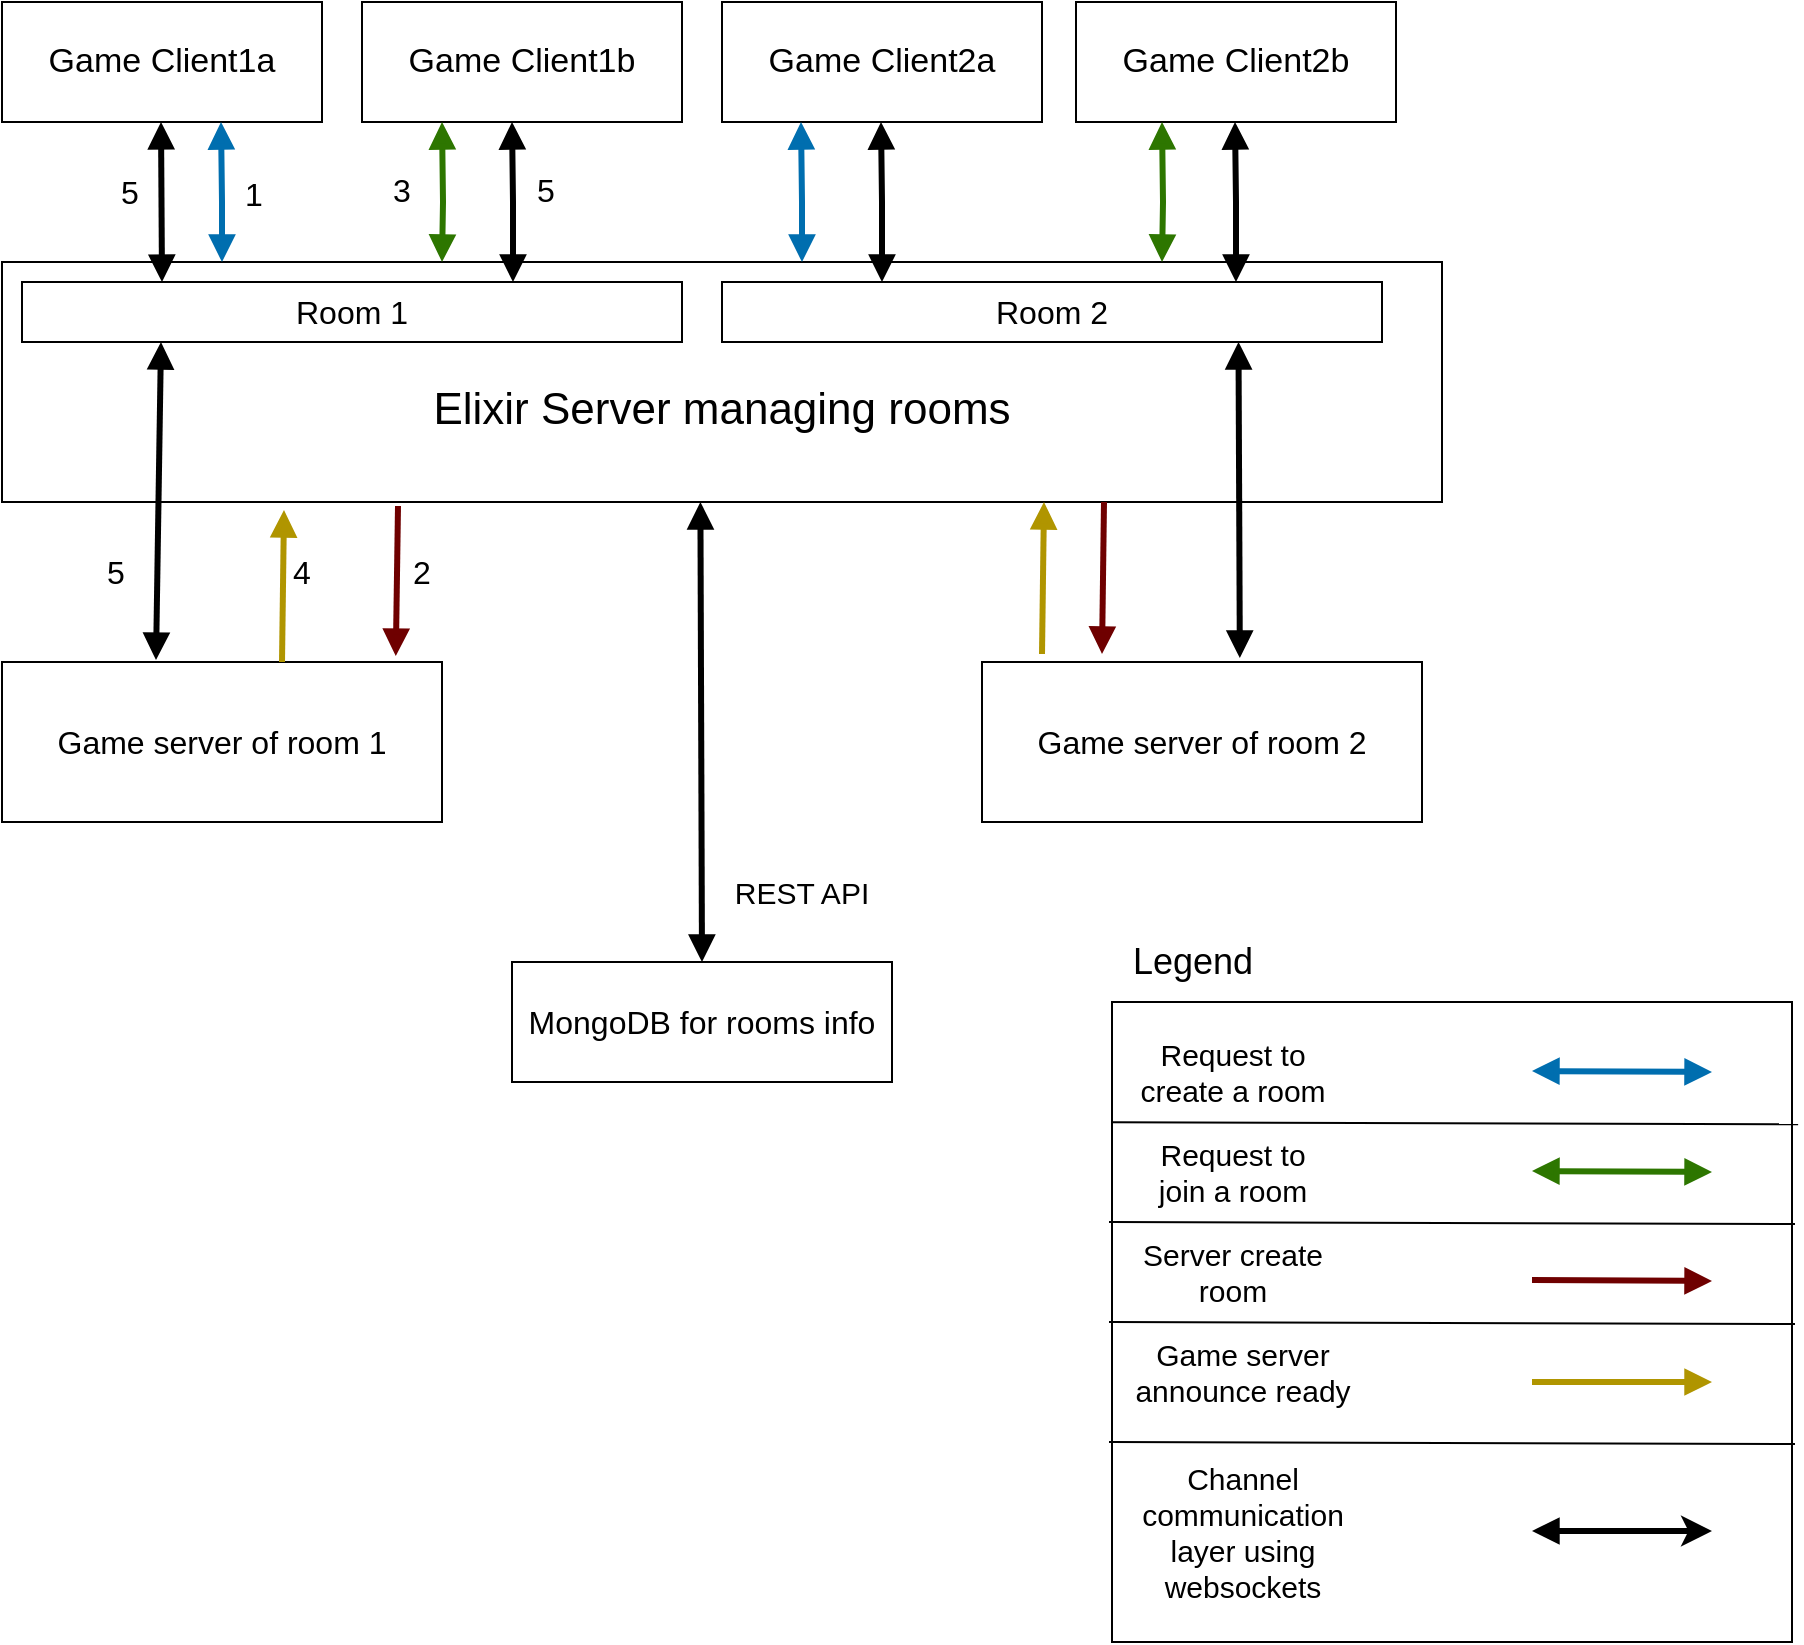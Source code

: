 <mxfile version="24.2.5" type="device">
  <diagram name="Page-1" id="nMGUHBELGOQDXZnu2VOY">
    <mxGraphModel dx="1231" dy="838" grid="1" gridSize="10" guides="1" tooltips="1" connect="1" arrows="1" fold="1" page="1" pageScale="1" pageWidth="827" pageHeight="1169" math="0" shadow="0">
      <root>
        <mxCell id="0" />
        <mxCell id="1" parent="0" />
        <mxCell id="WCXcVgoy00Kf8BLdcuC8-35" value="" style="rounded=0;whiteSpace=wrap;html=1;fillColor=none;" vertex="1" parent="1">
          <mxGeometry x="615" y="640" width="340" height="320" as="geometry" />
        </mxCell>
        <mxCell id="WCXcVgoy00Kf8BLdcuC8-1" value="&lt;span style=&quot;font-size: 17px;&quot;&gt;Game Client1a&lt;/span&gt;" style="rounded=0;whiteSpace=wrap;html=1;" vertex="1" parent="1">
          <mxGeometry x="60" y="140" width="160" height="60" as="geometry" />
        </mxCell>
        <mxCell id="WCXcVgoy00Kf8BLdcuC8-2" value="&lt;span style=&quot;font-size: 17px;&quot;&gt;Game&amp;nbsp;&lt;/span&gt;&lt;span style=&quot;font-size: 17px;&quot;&gt;Client1b&lt;/span&gt;" style="rounded=0;whiteSpace=wrap;html=1;" vertex="1" parent="1">
          <mxGeometry x="240" y="140" width="160" height="60" as="geometry" />
        </mxCell>
        <mxCell id="WCXcVgoy00Kf8BLdcuC8-3" value="&lt;span style=&quot;font-size: 17px;&quot;&gt;Game&amp;nbsp;&lt;/span&gt;&lt;span style=&quot;font-size: 17px;&quot;&gt;Client2a&lt;/span&gt;" style="rounded=0;whiteSpace=wrap;html=1;" vertex="1" parent="1">
          <mxGeometry x="420" y="140" width="160" height="60" as="geometry" />
        </mxCell>
        <mxCell id="WCXcVgoy00Kf8BLdcuC8-4" value="&lt;span style=&quot;font-size: 17px;&quot;&gt;Game&amp;nbsp;&lt;/span&gt;&lt;span style=&quot;font-size: 17px;&quot;&gt;Client2b&lt;/span&gt;" style="rounded=0;whiteSpace=wrap;html=1;" vertex="1" parent="1">
          <mxGeometry x="597" y="140" width="160" height="60" as="geometry" />
        </mxCell>
        <mxCell id="WCXcVgoy00Kf8BLdcuC8-5" value="&lt;font style=&quot;font-size: 22px;&quot;&gt;&lt;br&gt;Elixir Server managing rooms&lt;/font&gt;" style="rounded=0;whiteSpace=wrap;html=1;" vertex="1" parent="1">
          <mxGeometry x="60" y="270" width="720" height="120" as="geometry" />
        </mxCell>
        <mxCell id="WCXcVgoy00Kf8BLdcuC8-6" value="&lt;span style=&quot;font-size: 16px;&quot;&gt;Room 1&lt;/span&gt;" style="rounded=0;whiteSpace=wrap;html=1;" vertex="1" parent="1">
          <mxGeometry x="70" y="280" width="330" height="30" as="geometry" />
        </mxCell>
        <mxCell id="WCXcVgoy00Kf8BLdcuC8-7" value="&lt;span style=&quot;font-size: 16px;&quot;&gt;Room 2&lt;/span&gt;" style="rounded=0;whiteSpace=wrap;html=1;" vertex="1" parent="1">
          <mxGeometry x="420" y="280" width="330" height="30" as="geometry" />
        </mxCell>
        <mxCell id="WCXcVgoy00Kf8BLdcuC8-8" value="&lt;font style=&quot;font-size: 16px;&quot;&gt;MongoDB for rooms info&lt;/font&gt;" style="rounded=0;whiteSpace=wrap;html=1;" vertex="1" parent="1">
          <mxGeometry x="315" y="620" width="190" height="60" as="geometry" />
        </mxCell>
        <mxCell id="WCXcVgoy00Kf8BLdcuC8-9" value="" style="endArrow=block;html=1;rounded=0;entryX=0.485;entryY=1;entryDx=0;entryDy=0;exitX=0.5;exitY=0;exitDx=0;exitDy=0;strokeWidth=3;startArrow=block;startFill=1;endFill=1;entryPerimeter=0;" edge="1" parent="1" source="WCXcVgoy00Kf8BLdcuC8-8" target="WCXcVgoy00Kf8BLdcuC8-5">
          <mxGeometry width="50" height="50" relative="1" as="geometry">
            <mxPoint x="390" y="440" as="sourcePoint" />
            <mxPoint x="440" y="390" as="targetPoint" />
          </mxGeometry>
        </mxCell>
        <mxCell id="WCXcVgoy00Kf8BLdcuC8-10" value="" style="endArrow=block;html=1;rounded=0;entryX=0.5;entryY=1;entryDx=0;entryDy=0;strokeWidth=3;startArrow=block;startFill=1;endFill=1;" edge="1" parent="1">
          <mxGeometry width="50" height="50" relative="1" as="geometry">
            <mxPoint x="140" y="280" as="sourcePoint" />
            <mxPoint x="139.5" y="200" as="targetPoint" />
          </mxGeometry>
        </mxCell>
        <mxCell id="WCXcVgoy00Kf8BLdcuC8-11" value="" style="endArrow=block;html=1;rounded=0;entryX=0.5;entryY=1;entryDx=0;entryDy=0;strokeWidth=3;startArrow=block;startFill=1;endFill=1;" edge="1" parent="1">
          <mxGeometry width="50" height="50" relative="1" as="geometry">
            <mxPoint x="315.5" y="280" as="sourcePoint" />
            <mxPoint x="315" y="200" as="targetPoint" />
            <Array as="points">
              <mxPoint x="315.5" y="240" />
            </Array>
          </mxGeometry>
        </mxCell>
        <mxCell id="WCXcVgoy00Kf8BLdcuC8-12" value="" style="endArrow=block;html=1;rounded=0;entryX=0.5;entryY=1;entryDx=0;entryDy=0;strokeWidth=3;startArrow=block;startFill=1;endFill=1;" edge="1" parent="1">
          <mxGeometry width="50" height="50" relative="1" as="geometry">
            <mxPoint x="500" y="280" as="sourcePoint" />
            <mxPoint x="499.5" y="200" as="targetPoint" />
            <Array as="points">
              <mxPoint x="500" y="240" />
            </Array>
          </mxGeometry>
        </mxCell>
        <mxCell id="WCXcVgoy00Kf8BLdcuC8-13" value="" style="endArrow=block;html=1;rounded=0;entryX=0.5;entryY=1;entryDx=0;entryDy=0;strokeWidth=3;startArrow=block;startFill=1;endFill=1;" edge="1" parent="1">
          <mxGeometry width="50" height="50" relative="1" as="geometry">
            <mxPoint x="677" y="280" as="sourcePoint" />
            <mxPoint x="676.5" y="200" as="targetPoint" />
            <Array as="points">
              <mxPoint x="677" y="240" />
            </Array>
          </mxGeometry>
        </mxCell>
        <mxCell id="WCXcVgoy00Kf8BLdcuC8-15" value="&lt;font style=&quot;font-size: 15px;&quot;&gt;REST API&lt;/font&gt;" style="text;html=1;align=center;verticalAlign=middle;whiteSpace=wrap;rounded=0;" vertex="1" parent="1">
          <mxGeometry x="420" y="560" width="80" height="50" as="geometry" />
        </mxCell>
        <mxCell id="WCXcVgoy00Kf8BLdcuC8-16" value="&lt;font style=&quot;font-size: 16px;&quot;&gt;Game server of room 1&lt;/font&gt;" style="rounded=0;whiteSpace=wrap;html=1;" vertex="1" parent="1">
          <mxGeometry x="60" y="470" width="220" height="80" as="geometry" />
        </mxCell>
        <mxCell id="WCXcVgoy00Kf8BLdcuC8-17" value="&lt;font style=&quot;font-size: 16px;&quot;&gt;Game server of room 2&lt;/font&gt;" style="rounded=0;whiteSpace=wrap;html=1;" vertex="1" parent="1">
          <mxGeometry x="550" y="470" width="220" height="80" as="geometry" />
        </mxCell>
        <mxCell id="WCXcVgoy00Kf8BLdcuC8-18" value="" style="endArrow=block;html=1;rounded=0;entryX=0.5;entryY=1;entryDx=0;entryDy=0;strokeWidth=3;startArrow=block;startFill=1;endFill=1;exitX=0.35;exitY=-0.012;exitDx=0;exitDy=0;exitPerimeter=0;" edge="1" parent="1" source="WCXcVgoy00Kf8BLdcuC8-16">
          <mxGeometry width="50" height="50" relative="1" as="geometry">
            <mxPoint x="140" y="390" as="sourcePoint" />
            <mxPoint x="139.5" y="310" as="targetPoint" />
            <Array as="points" />
          </mxGeometry>
        </mxCell>
        <mxCell id="WCXcVgoy00Kf8BLdcuC8-19" value="" style="endArrow=block;html=1;rounded=0;entryX=0.5;entryY=1;entryDx=0;entryDy=0;strokeWidth=3;startArrow=block;startFill=1;endFill=1;exitX=0.586;exitY=-0.025;exitDx=0;exitDy=0;exitPerimeter=0;" edge="1" parent="1" source="WCXcVgoy00Kf8BLdcuC8-17">
          <mxGeometry width="50" height="50" relative="1" as="geometry">
            <mxPoint x="675.75" y="439" as="sourcePoint" />
            <mxPoint x="678.25" y="310" as="targetPoint" />
            <Array as="points" />
          </mxGeometry>
        </mxCell>
        <mxCell id="WCXcVgoy00Kf8BLdcuC8-24" value="" style="endArrow=block;html=1;rounded=0;entryX=0.5;entryY=1;entryDx=0;entryDy=0;strokeWidth=3;startArrow=block;startFill=1;endFill=1;fillColor=#1ba1e2;strokeColor=#006EAF;" edge="1" parent="1">
          <mxGeometry width="50" height="50" relative="1" as="geometry">
            <mxPoint x="170" y="270" as="sourcePoint" />
            <mxPoint x="169.5" y="200" as="targetPoint" />
            <Array as="points">
              <mxPoint x="170" y="240" />
            </Array>
          </mxGeometry>
        </mxCell>
        <mxCell id="WCXcVgoy00Kf8BLdcuC8-26" value="&lt;span style=&quot;font-size: 15px;&quot;&gt;Request to&lt;/span&gt;&lt;br style=&quot;font-size: 15px;&quot;&gt;&lt;span style=&quot;font-size: 15px;&quot;&gt;create a room&lt;/span&gt;" style="text;html=1;align=center;verticalAlign=middle;resizable=0;points=[];autosize=1;strokeColor=none;fillColor=none;" vertex="1" parent="1">
          <mxGeometry x="615" y="650" width="120" height="50" as="geometry" />
        </mxCell>
        <mxCell id="WCXcVgoy00Kf8BLdcuC8-28" value="" style="endArrow=block;html=1;rounded=0;entryX=0.5;entryY=1;entryDx=0;entryDy=0;strokeWidth=3;startArrow=block;startFill=1;endFill=1;fillColor=#60a917;strokeColor=#2D7600;" edge="1" parent="1">
          <mxGeometry width="50" height="50" relative="1" as="geometry">
            <mxPoint x="280" y="270" as="sourcePoint" />
            <mxPoint x="280" y="200" as="targetPoint" />
            <Array as="points">
              <mxPoint x="280.5" y="240" />
            </Array>
          </mxGeometry>
        </mxCell>
        <mxCell id="WCXcVgoy00Kf8BLdcuC8-30" value="&lt;span style=&quot;font-size: 15px;&quot;&gt;Request to&lt;/span&gt;&lt;br style=&quot;font-size: 15px;&quot;&gt;&lt;span style=&quot;font-size: 15px;&quot;&gt;join a room&lt;/span&gt;" style="text;html=1;align=center;verticalAlign=middle;resizable=0;points=[];autosize=1;strokeColor=none;fillColor=none;" vertex="1" parent="1">
          <mxGeometry x="625" y="700" width="100" height="50" as="geometry" />
        </mxCell>
        <mxCell id="WCXcVgoy00Kf8BLdcuC8-31" value="" style="endArrow=block;html=1;rounded=0;strokeWidth=3;startArrow=block;startFill=1;endFill=1;fillColor=#60a917;strokeColor=#2D7600;" edge="1" parent="1">
          <mxGeometry width="50" height="50" relative="1" as="geometry">
            <mxPoint x="825" y="724.5" as="sourcePoint" />
            <mxPoint x="915" y="725" as="targetPoint" />
            <Array as="points" />
          </mxGeometry>
        </mxCell>
        <mxCell id="WCXcVgoy00Kf8BLdcuC8-32" value="&lt;span style=&quot;font-size: 15px; text-wrap: wrap;&quot;&gt;Channel communication &lt;br&gt;layer using websockets&lt;/span&gt;" style="text;html=1;align=center;verticalAlign=middle;resizable=0;points=[];autosize=1;strokeColor=none;fillColor=none;" vertex="1" parent="1">
          <mxGeometry x="590" y="880" width="180" height="50" as="geometry" />
        </mxCell>
        <mxCell id="WCXcVgoy00Kf8BLdcuC8-33" value="" style="endArrow=block;html=1;rounded=0;strokeWidth=3;startArrow=none;startFill=0;endFill=1;fillColor=#a20025;strokeColor=#6F0000;" edge="1" parent="1">
          <mxGeometry width="50" height="50" relative="1" as="geometry">
            <mxPoint x="825" y="779" as="sourcePoint" />
            <mxPoint x="915" y="779.5" as="targetPoint" />
            <Array as="points" />
          </mxGeometry>
        </mxCell>
        <mxCell id="WCXcVgoy00Kf8BLdcuC8-34" value="&lt;font style=&quot;font-size: 18px;&quot;&gt;Legend&lt;/font&gt;" style="text;html=1;align=center;verticalAlign=middle;resizable=0;points=[];autosize=1;strokeColor=none;fillColor=none;" vertex="1" parent="1">
          <mxGeometry x="615" y="600" width="80" height="40" as="geometry" />
        </mxCell>
        <mxCell id="WCXcVgoy00Kf8BLdcuC8-37" value="" style="endArrow=block;html=1;rounded=0;strokeWidth=3;startArrow=block;startFill=1;endFill=1;fillColor=#1ba1e2;strokeColor=#006EAF;" edge="1" parent="1">
          <mxGeometry width="50" height="50" relative="1" as="geometry">
            <mxPoint x="825" y="674.5" as="sourcePoint" />
            <mxPoint x="915" y="675" as="targetPoint" />
            <Array as="points" />
          </mxGeometry>
        </mxCell>
        <mxCell id="WCXcVgoy00Kf8BLdcuC8-38" value="" style="endArrow=block;html=1;rounded=0;entryX=0.5;entryY=1;entryDx=0;entryDy=0;strokeWidth=3;startArrow=block;startFill=1;endFill=1;fillColor=#60a917;strokeColor=#2D7600;" edge="1" parent="1">
          <mxGeometry width="50" height="50" relative="1" as="geometry">
            <mxPoint x="640" y="270" as="sourcePoint" />
            <mxPoint x="640" y="200" as="targetPoint" />
            <Array as="points">
              <mxPoint x="640.5" y="240" />
            </Array>
          </mxGeometry>
        </mxCell>
        <mxCell id="WCXcVgoy00Kf8BLdcuC8-39" value="" style="endArrow=block;html=1;rounded=0;entryX=0.5;entryY=1;entryDx=0;entryDy=0;strokeWidth=3;startArrow=block;startFill=1;endFill=1;fillColor=#1ba1e2;strokeColor=#006EAF;" edge="1" parent="1">
          <mxGeometry width="50" height="50" relative="1" as="geometry">
            <mxPoint x="460" y="270" as="sourcePoint" />
            <mxPoint x="459.5" y="200" as="targetPoint" />
            <Array as="points">
              <mxPoint x="460" y="240" />
            </Array>
          </mxGeometry>
        </mxCell>
        <mxCell id="WCXcVgoy00Kf8BLdcuC8-40" value="" style="endArrow=block;html=1;rounded=0;strokeWidth=3;startArrow=none;startFill=0;endFill=1;fillColor=#a20025;strokeColor=#6F0000;exitX=0.275;exitY=1.017;exitDx=0;exitDy=0;exitPerimeter=0;entryX=0.895;entryY=-0.037;entryDx=0;entryDy=0;entryPerimeter=0;" edge="1" parent="1" source="WCXcVgoy00Kf8BLdcuC8-5" target="WCXcVgoy00Kf8BLdcuC8-16">
          <mxGeometry width="50" height="50" relative="1" as="geometry">
            <mxPoint x="170" y="430" as="sourcePoint" />
            <mxPoint x="260" y="430.5" as="targetPoint" />
            <Array as="points" />
          </mxGeometry>
        </mxCell>
        <mxCell id="WCXcVgoy00Kf8BLdcuC8-41" value="" style="endArrow=block;html=1;rounded=0;strokeWidth=3;startArrow=none;startFill=0;endFill=1;fillColor=#a20025;strokeColor=#6F0000;exitX=0.18;exitY=1.008;exitDx=0;exitDy=0;exitPerimeter=0;entryX=0.895;entryY=-0.037;entryDx=0;entryDy=0;entryPerimeter=0;" edge="1" parent="1">
          <mxGeometry width="50" height="50" relative="1" as="geometry">
            <mxPoint x="611" y="390" as="sourcePoint" />
            <mxPoint x="610" y="466" as="targetPoint" />
            <Array as="points" />
          </mxGeometry>
        </mxCell>
        <mxCell id="WCXcVgoy00Kf8BLdcuC8-42" value="&lt;span style=&quot;font-size: 15px;&quot;&gt;Server create &lt;br&gt;room&lt;/span&gt;" style="text;html=1;align=center;verticalAlign=middle;resizable=0;points=[];autosize=1;strokeColor=none;fillColor=none;" vertex="1" parent="1">
          <mxGeometry x="620" y="750" width="110" height="50" as="geometry" />
        </mxCell>
        <mxCell id="WCXcVgoy00Kf8BLdcuC8-43" value="" style="endArrow=none;html=1;rounded=0;strokeWidth=3;startArrow=block;startFill=1;endFill=0;fillColor=#e3c800;strokeColor=#B09500;exitX=0.18;exitY=1.008;exitDx=0;exitDy=0;exitPerimeter=0;entryX=0.895;entryY=-0.037;entryDx=0;entryDy=0;entryPerimeter=0;" edge="1" parent="1">
          <mxGeometry width="50" height="50" relative="1" as="geometry">
            <mxPoint x="201" y="394" as="sourcePoint" />
            <mxPoint x="200" y="470" as="targetPoint" />
            <Array as="points" />
          </mxGeometry>
        </mxCell>
        <mxCell id="WCXcVgoy00Kf8BLdcuC8-44" value="" style="endArrow=none;html=1;rounded=0;strokeWidth=3;startArrow=block;startFill=1;endFill=0;fillColor=#e3c800;strokeColor=#B09500;exitX=0.18;exitY=1.008;exitDx=0;exitDy=0;exitPerimeter=0;entryX=0.895;entryY=-0.037;entryDx=0;entryDy=0;entryPerimeter=0;" edge="1" parent="1">
          <mxGeometry width="50" height="50" relative="1" as="geometry">
            <mxPoint x="581" y="390" as="sourcePoint" />
            <mxPoint x="580" y="466" as="targetPoint" />
            <Array as="points" />
          </mxGeometry>
        </mxCell>
        <mxCell id="WCXcVgoy00Kf8BLdcuC8-45" value="" style="endArrow=none;html=1;rounded=0;strokeWidth=3;startArrow=block;startFill=1;endFill=0;fillColor=#e3c800;strokeColor=#B09500;" edge="1" parent="1">
          <mxGeometry width="50" height="50" relative="1" as="geometry">
            <mxPoint x="915" y="830" as="sourcePoint" />
            <mxPoint x="825" y="830" as="targetPoint" />
            <Array as="points" />
          </mxGeometry>
        </mxCell>
        <mxCell id="WCXcVgoy00Kf8BLdcuC8-46" value="&lt;span style=&quot;font-size: 15px;&quot;&gt;Game server &lt;br&gt;announce ready&lt;/span&gt;" style="text;html=1;align=center;verticalAlign=middle;resizable=0;points=[];autosize=1;strokeColor=none;fillColor=none;" vertex="1" parent="1">
          <mxGeometry x="615" y="800" width="130" height="50" as="geometry" />
        </mxCell>
        <mxCell id="WCXcVgoy00Kf8BLdcuC8-47" value="" style="endArrow=block;html=1;rounded=0;strokeWidth=3;startArrow=classic;startFill=1;endFill=1;" edge="1" parent="1">
          <mxGeometry width="50" height="50" relative="1" as="geometry">
            <mxPoint x="915" y="904.5" as="sourcePoint" />
            <mxPoint x="825" y="904.5" as="targetPoint" />
            <Array as="points" />
          </mxGeometry>
        </mxCell>
        <mxCell id="WCXcVgoy00Kf8BLdcuC8-49" value="" style="endArrow=none;html=1;rounded=0;exitX=0;exitY=0.188;exitDx=0;exitDy=0;exitPerimeter=0;entryX=1.009;entryY=0.191;entryDx=0;entryDy=0;entryPerimeter=0;" edge="1" parent="1" source="WCXcVgoy00Kf8BLdcuC8-35" target="WCXcVgoy00Kf8BLdcuC8-35">
          <mxGeometry width="50" height="50" relative="1" as="geometry">
            <mxPoint x="325" y="670" as="sourcePoint" />
            <mxPoint x="375" y="620" as="targetPoint" />
          </mxGeometry>
        </mxCell>
        <mxCell id="WCXcVgoy00Kf8BLdcuC8-50" value="" style="endArrow=none;html=1;rounded=0;exitX=0;exitY=0.188;exitDx=0;exitDy=0;exitPerimeter=0;entryX=1.009;entryY=0.191;entryDx=0;entryDy=0;entryPerimeter=0;" edge="1" parent="1">
          <mxGeometry width="50" height="50" relative="1" as="geometry">
            <mxPoint x="613.5" y="750" as="sourcePoint" />
            <mxPoint x="956.5" y="751" as="targetPoint" />
          </mxGeometry>
        </mxCell>
        <mxCell id="WCXcVgoy00Kf8BLdcuC8-51" value="" style="endArrow=none;html=1;rounded=0;exitX=0;exitY=0.188;exitDx=0;exitDy=0;exitPerimeter=0;entryX=1.009;entryY=0.191;entryDx=0;entryDy=0;entryPerimeter=0;" edge="1" parent="1">
          <mxGeometry width="50" height="50" relative="1" as="geometry">
            <mxPoint x="613.5" y="800" as="sourcePoint" />
            <mxPoint x="956.5" y="801" as="targetPoint" />
          </mxGeometry>
        </mxCell>
        <mxCell id="WCXcVgoy00Kf8BLdcuC8-52" value="" style="endArrow=none;html=1;rounded=0;exitX=0;exitY=0.188;exitDx=0;exitDy=0;exitPerimeter=0;entryX=1.009;entryY=0.191;entryDx=0;entryDy=0;entryPerimeter=0;" edge="1" parent="1">
          <mxGeometry width="50" height="50" relative="1" as="geometry">
            <mxPoint x="613.5" y="860" as="sourcePoint" />
            <mxPoint x="956.5" y="861" as="targetPoint" />
          </mxGeometry>
        </mxCell>
        <mxCell id="WCXcVgoy00Kf8BLdcuC8-54" value="&lt;font style=&quot;font-size: 16px;&quot;&gt;1&lt;/font&gt;" style="text;html=1;align=center;verticalAlign=middle;whiteSpace=wrap;rounded=0;" vertex="1" parent="1">
          <mxGeometry x="156" y="221" width="60" height="30" as="geometry" />
        </mxCell>
        <mxCell id="WCXcVgoy00Kf8BLdcuC8-57" value="&lt;font style=&quot;font-size: 16px;&quot;&gt;2&lt;/font&gt;" style="text;html=1;align=center;verticalAlign=middle;whiteSpace=wrap;rounded=0;" vertex="1" parent="1">
          <mxGeometry x="240" y="410" width="60" height="30" as="geometry" />
        </mxCell>
        <mxCell id="WCXcVgoy00Kf8BLdcuC8-58" value="&lt;font style=&quot;font-size: 16px;&quot;&gt;3&lt;/font&gt;" style="text;html=1;align=center;verticalAlign=middle;whiteSpace=wrap;rounded=0;" vertex="1" parent="1">
          <mxGeometry x="230" y="219" width="60" height="30" as="geometry" />
        </mxCell>
        <mxCell id="WCXcVgoy00Kf8BLdcuC8-59" value="&lt;font style=&quot;font-size: 16px;&quot;&gt;4&lt;/font&gt;" style="text;html=1;align=center;verticalAlign=middle;whiteSpace=wrap;rounded=0;" vertex="1" parent="1">
          <mxGeometry x="180" y="410" width="60" height="30" as="geometry" />
        </mxCell>
        <mxCell id="WCXcVgoy00Kf8BLdcuC8-60" value="&lt;font style=&quot;font-size: 16px;&quot;&gt;5&lt;/font&gt;" style="text;html=1;align=center;verticalAlign=middle;whiteSpace=wrap;rounded=0;" vertex="1" parent="1">
          <mxGeometry x="87" y="410" width="60" height="30" as="geometry" />
        </mxCell>
        <mxCell id="WCXcVgoy00Kf8BLdcuC8-61" value="&lt;font style=&quot;font-size: 16px;&quot;&gt;5&lt;/font&gt;" style="text;html=1;align=center;verticalAlign=middle;whiteSpace=wrap;rounded=0;" vertex="1" parent="1">
          <mxGeometry x="302" y="219" width="60" height="30" as="geometry" />
        </mxCell>
        <mxCell id="WCXcVgoy00Kf8BLdcuC8-63" value="&lt;font style=&quot;font-size: 16px;&quot;&gt;5&lt;/font&gt;" style="text;html=1;align=center;verticalAlign=middle;whiteSpace=wrap;rounded=0;" vertex="1" parent="1">
          <mxGeometry x="94" y="220" width="60" height="30" as="geometry" />
        </mxCell>
      </root>
    </mxGraphModel>
  </diagram>
</mxfile>
